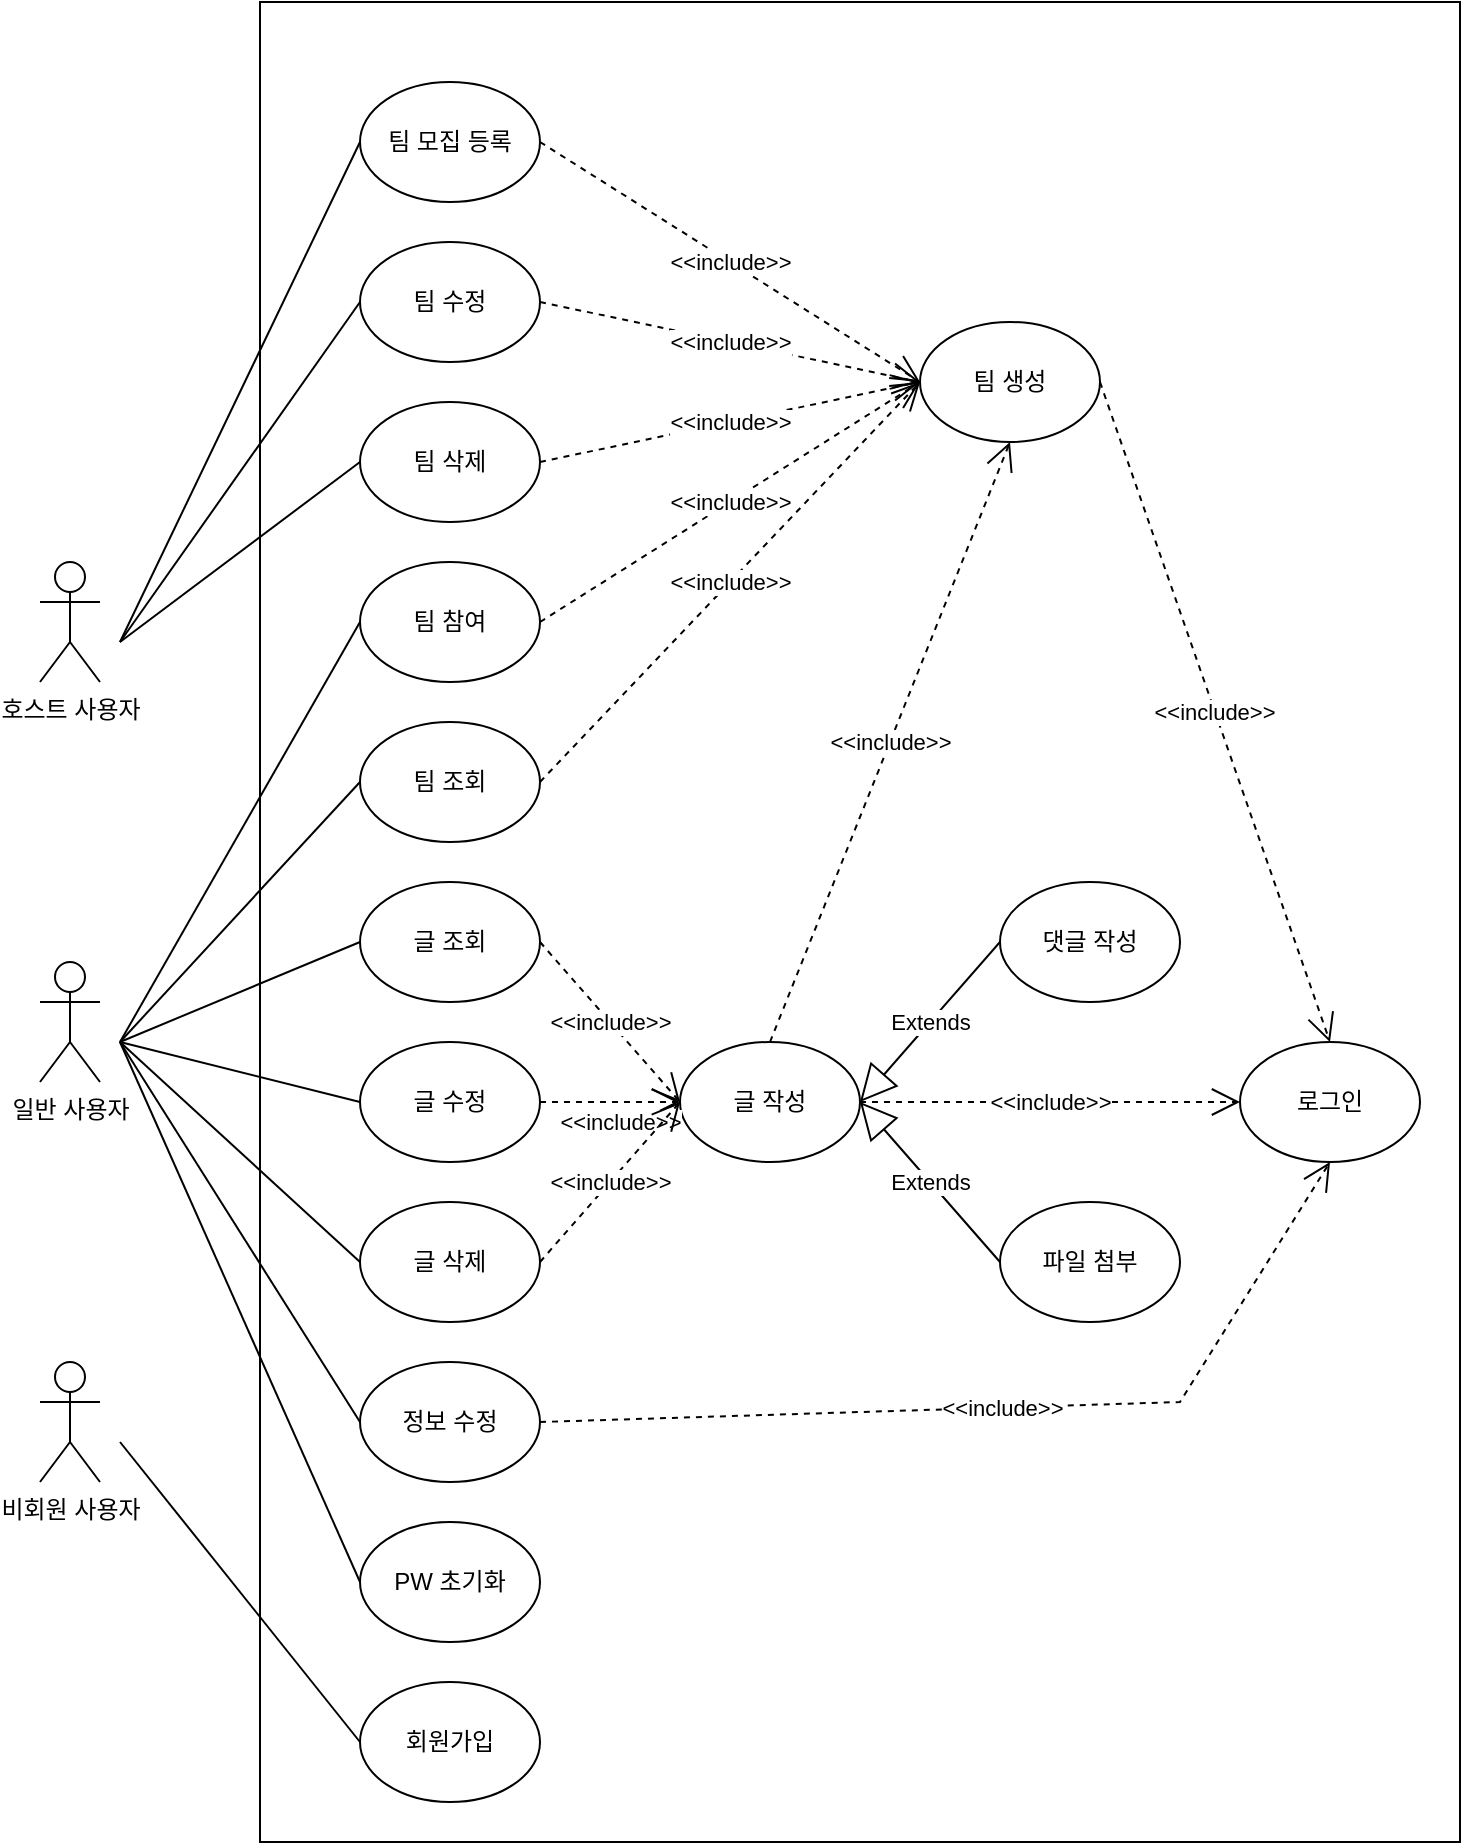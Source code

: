 <mxfile version="17.4.5" type="device"><diagram id="d-aLvtSmahIKUyqbsqfC" name="Page-1"><mxGraphModel dx="2165" dy="2167" grid="1" gridSize="10" guides="1" tooltips="1" connect="1" arrows="1" fold="1" page="1" pageScale="1" pageWidth="850" pageHeight="1100" math="0" shadow="0"><root><mxCell id="0"/><mxCell id="1" parent="0"/><mxCell id="axJi0yU7iJxvWqIEgkTL-68" value="" style="rounded=0;whiteSpace=wrap;html=1;" vertex="1" parent="1"><mxGeometry x="30" y="-200" width="600" height="920" as="geometry"/></mxCell><mxCell id="axJi0yU7iJxvWqIEgkTL-1" value="일반 사용자" style="shape=umlActor;verticalLabelPosition=bottom;verticalAlign=top;html=1;outlineConnect=0;" vertex="1" parent="1"><mxGeometry x="-80" y="280" width="30" height="60" as="geometry"/></mxCell><mxCell id="axJi0yU7iJxvWqIEgkTL-2" value="회원가입" style="ellipse;whiteSpace=wrap;html=1;" vertex="1" parent="1"><mxGeometry x="80" y="640" width="90" height="60" as="geometry"/></mxCell><mxCell id="axJi0yU7iJxvWqIEgkTL-3" value="로그인" style="ellipse;whiteSpace=wrap;html=1;" vertex="1" parent="1"><mxGeometry x="520" y="320" width="90" height="60" as="geometry"/></mxCell><mxCell id="axJi0yU7iJxvWqIEgkTL-4" value="PW 초기화" style="ellipse;whiteSpace=wrap;html=1;" vertex="1" parent="1"><mxGeometry x="80" y="560" width="90" height="60" as="geometry"/></mxCell><mxCell id="axJi0yU7iJxvWqIEgkTL-5" value="팀 조회" style="ellipse;whiteSpace=wrap;html=1;" vertex="1" parent="1"><mxGeometry x="80" y="160" width="90" height="60" as="geometry"/></mxCell><mxCell id="axJi0yU7iJxvWqIEgkTL-6" value="팀 참여" style="ellipse;whiteSpace=wrap;html=1;" vertex="1" parent="1"><mxGeometry x="80" y="80" width="90" height="60" as="geometry"/></mxCell><mxCell id="axJi0yU7iJxvWqIEgkTL-7" value="팀 생성" style="ellipse;whiteSpace=wrap;html=1;" vertex="1" parent="1"><mxGeometry x="360" y="-40" width="90" height="60" as="geometry"/></mxCell><mxCell id="axJi0yU7iJxvWqIEgkTL-8" value="글 작성" style="ellipse;whiteSpace=wrap;html=1;" vertex="1" parent="1"><mxGeometry x="240" y="320" width="90" height="60" as="geometry"/></mxCell><mxCell id="axJi0yU7iJxvWqIEgkTL-9" value="댓글 작성" style="ellipse;whiteSpace=wrap;html=1;" vertex="1" parent="1"><mxGeometry x="400" y="240" width="90" height="60" as="geometry"/></mxCell><mxCell id="axJi0yU7iJxvWqIEgkTL-10" value="파일 첨부" style="ellipse;whiteSpace=wrap;html=1;" vertex="1" parent="1"><mxGeometry x="400" y="400" width="90" height="60" as="geometry"/></mxCell><mxCell id="axJi0yU7iJxvWqIEgkTL-11" value="정보 수정" style="ellipse;whiteSpace=wrap;html=1;" vertex="1" parent="1"><mxGeometry x="80" y="480" width="90" height="60" as="geometry"/></mxCell><mxCell id="axJi0yU7iJxvWqIEgkTL-13" value="글 조회" style="ellipse;whiteSpace=wrap;html=1;" vertex="1" parent="1"><mxGeometry x="80" y="240" width="90" height="60" as="geometry"/></mxCell><mxCell id="axJi0yU7iJxvWqIEgkTL-14" value="글 수정" style="ellipse;whiteSpace=wrap;html=1;" vertex="1" parent="1"><mxGeometry x="80" y="320" width="90" height="60" as="geometry"/></mxCell><mxCell id="axJi0yU7iJxvWqIEgkTL-15" value="팀 삭제" style="ellipse;whiteSpace=wrap;html=1;" vertex="1" parent="1"><mxGeometry x="80" width="90" height="60" as="geometry"/></mxCell><mxCell id="axJi0yU7iJxvWqIEgkTL-20" value="&amp;lt;&amp;lt;include&amp;gt;&amp;gt;" style="endArrow=open;endSize=12;dashed=1;html=1;rounded=0;exitX=1;exitY=0.5;exitDx=0;exitDy=0;" edge="1" parent="1" source="axJi0yU7iJxvWqIEgkTL-8" target="axJi0yU7iJxvWqIEgkTL-3"><mxGeometry width="160" relative="1" as="geometry"><mxPoint x="480" y="410" as="sourcePoint"/><mxPoint x="640" y="410" as="targetPoint"/></mxGeometry></mxCell><mxCell id="axJi0yU7iJxvWqIEgkTL-22" value="&amp;lt;&amp;lt;include&amp;gt;&amp;gt;" style="endArrow=open;endSize=12;dashed=1;html=1;rounded=0;exitX=1;exitY=0.5;exitDx=0;exitDy=0;entryX=0;entryY=0.5;entryDx=0;entryDy=0;" edge="1" parent="1" source="axJi0yU7iJxvWqIEgkTL-32" target="axJi0yU7iJxvWqIEgkTL-7"><mxGeometry width="160" relative="1" as="geometry"><mxPoint x="380" y="30" as="sourcePoint"/><mxPoint x="540" y="30" as="targetPoint"/></mxGeometry></mxCell><mxCell id="axJi0yU7iJxvWqIEgkTL-23" value="Extends" style="endArrow=block;endSize=16;endFill=0;html=1;rounded=0;exitX=0;exitY=0.5;exitDx=0;exitDy=0;entryX=1;entryY=0.5;entryDx=0;entryDy=0;" edge="1" parent="1" source="axJi0yU7iJxvWqIEgkTL-9" target="axJi0yU7iJxvWqIEgkTL-8"><mxGeometry width="160" relative="1" as="geometry"><mxPoint x="300" y="410" as="sourcePoint"/><mxPoint x="330" y="280" as="targetPoint"/></mxGeometry></mxCell><mxCell id="axJi0yU7iJxvWqIEgkTL-24" value="Extends" style="endArrow=block;endSize=16;endFill=0;html=1;rounded=0;exitX=0;exitY=0.5;exitDx=0;exitDy=0;entryX=1;entryY=0.5;entryDx=0;entryDy=0;" edge="1" parent="1" source="axJi0yU7iJxvWqIEgkTL-10" target="axJi0yU7iJxvWqIEgkTL-8"><mxGeometry width="160" relative="1" as="geometry"><mxPoint x="280" y="440" as="sourcePoint"/><mxPoint x="310" y="430" as="targetPoint"/></mxGeometry></mxCell><mxCell id="axJi0yU7iJxvWqIEgkTL-28" value="&amp;lt;&amp;lt;include&amp;gt;&amp;gt;" style="endArrow=open;endSize=12;dashed=1;html=1;rounded=0;exitX=1;exitY=0.5;exitDx=0;exitDy=0;entryX=0.5;entryY=1;entryDx=0;entryDy=0;" edge="1" parent="1" source="axJi0yU7iJxvWqIEgkTL-11" target="axJi0yU7iJxvWqIEgkTL-3"><mxGeometry width="160" relative="1" as="geometry"><mxPoint x="300" y="520" as="sourcePoint"/><mxPoint x="535" y="390" as="targetPoint"/><Array as="points"><mxPoint x="490" y="500"/></Array></mxGeometry></mxCell><mxCell id="axJi0yU7iJxvWqIEgkTL-31" value="글 삭제" style="ellipse;whiteSpace=wrap;html=1;" vertex="1" parent="1"><mxGeometry x="80" y="400" width="90" height="60" as="geometry"/></mxCell><mxCell id="axJi0yU7iJxvWqIEgkTL-32" value="팀 수정" style="ellipse;whiteSpace=wrap;html=1;" vertex="1" parent="1"><mxGeometry x="80" y="-80" width="90" height="60" as="geometry"/></mxCell><mxCell id="axJi0yU7iJxvWqIEgkTL-33" value="호스트 사용자" style="shape=umlActor;verticalLabelPosition=bottom;verticalAlign=top;html=1;outlineConnect=0;" vertex="1" parent="1"><mxGeometry x="-80" y="80" width="30" height="60" as="geometry"/></mxCell><mxCell id="axJi0yU7iJxvWqIEgkTL-39" value="&amp;lt;&amp;lt;include&amp;gt;&amp;gt;" style="endArrow=open;endSize=12;dashed=1;html=1;rounded=0;exitX=1;exitY=0.5;exitDx=0;exitDy=0;entryX=0;entryY=0.5;entryDx=0;entryDy=0;" edge="1" parent="1" source="axJi0yU7iJxvWqIEgkTL-15" target="axJi0yU7iJxvWqIEgkTL-7"><mxGeometry width="160" relative="1" as="geometry"><mxPoint x="180" y="-40" as="sourcePoint"/><mxPoint x="223.18" y="-21.213" as="targetPoint"/></mxGeometry></mxCell><mxCell id="axJi0yU7iJxvWqIEgkTL-40" value="&amp;lt;&amp;lt;include&amp;gt;&amp;gt;" style="endArrow=open;endSize=12;dashed=1;html=1;rounded=0;exitX=1;exitY=0.5;exitDx=0;exitDy=0;entryX=0.5;entryY=0;entryDx=0;entryDy=0;" edge="1" parent="1" source="axJi0yU7iJxvWqIEgkTL-7" target="axJi0yU7iJxvWqIEgkTL-3"><mxGeometry width="160" relative="1" as="geometry"><mxPoint x="190" y="-30" as="sourcePoint"/><mxPoint x="233.18" y="-11.213" as="targetPoint"/></mxGeometry></mxCell><mxCell id="axJi0yU7iJxvWqIEgkTL-41" value="팀 모집 등록" style="ellipse;whiteSpace=wrap;html=1;" vertex="1" parent="1"><mxGeometry x="80" y="-160" width="90" height="60" as="geometry"/></mxCell><mxCell id="axJi0yU7iJxvWqIEgkTL-42" value="&amp;lt;&amp;lt;include&amp;gt;&amp;gt;" style="endArrow=open;endSize=12;dashed=1;html=1;rounded=0;exitX=1;exitY=0.5;exitDx=0;exitDy=0;" edge="1" parent="1" source="axJi0yU7iJxvWqIEgkTL-41"><mxGeometry width="160" relative="1" as="geometry"><mxPoint x="180" y="-40" as="sourcePoint"/><mxPoint x="360" y="-10" as="targetPoint"/></mxGeometry></mxCell><mxCell id="axJi0yU7iJxvWqIEgkTL-43" value="&amp;lt;&amp;lt;include&amp;gt;&amp;gt;" style="endArrow=open;endSize=12;dashed=1;html=1;rounded=0;exitX=1;exitY=0.5;exitDx=0;exitDy=0;entryX=0;entryY=0.5;entryDx=0;entryDy=0;" edge="1" parent="1" source="axJi0yU7iJxvWqIEgkTL-6" target="axJi0yU7iJxvWqIEgkTL-7"><mxGeometry width="160" relative="1" as="geometry"><mxPoint x="190" y="-30" as="sourcePoint"/><mxPoint x="380" y="10" as="targetPoint"/></mxGeometry></mxCell><mxCell id="axJi0yU7iJxvWqIEgkTL-44" value="&amp;lt;&amp;lt;include&amp;gt;&amp;gt;" style="endArrow=open;endSize=12;dashed=1;html=1;rounded=0;exitX=1;exitY=0.5;exitDx=0;exitDy=0;entryX=0;entryY=0.5;entryDx=0;entryDy=0;" edge="1" parent="1" source="axJi0yU7iJxvWqIEgkTL-5" target="axJi0yU7iJxvWqIEgkTL-7"><mxGeometry width="160" relative="1" as="geometry"><mxPoint x="200" y="-20" as="sourcePoint"/><mxPoint x="390" y="20" as="targetPoint"/></mxGeometry></mxCell><mxCell id="axJi0yU7iJxvWqIEgkTL-45" value="&amp;lt;&amp;lt;include&amp;gt;&amp;gt;" style="endArrow=open;endSize=12;dashed=1;html=1;rounded=0;entryX=0;entryY=0.5;entryDx=0;entryDy=0;" edge="1" parent="1" source="axJi0yU7iJxvWqIEgkTL-14" target="axJi0yU7iJxvWqIEgkTL-8"><mxGeometry x="0.143" y="-10" width="160" relative="1" as="geometry"><mxPoint x="180" y="200" as="sourcePoint"/><mxPoint x="370" as="targetPoint"/><mxPoint as="offset"/></mxGeometry></mxCell><mxCell id="axJi0yU7iJxvWqIEgkTL-46" value="비회원 사용자" style="shape=umlActor;verticalLabelPosition=bottom;verticalAlign=top;html=1;outlineConnect=0;" vertex="1" parent="1"><mxGeometry x="-80" y="480" width="30" height="60" as="geometry"/></mxCell><mxCell id="axJi0yU7iJxvWqIEgkTL-48" value="" style="endArrow=none;html=1;rounded=0;entryX=0;entryY=0.5;entryDx=0;entryDy=0;" edge="1" parent="1" target="axJi0yU7iJxvWqIEgkTL-2"><mxGeometry width="50" height="50" relative="1" as="geometry"><mxPoint x="-40" y="520" as="sourcePoint"/><mxPoint x="110" y="320" as="targetPoint"/></mxGeometry></mxCell><mxCell id="axJi0yU7iJxvWqIEgkTL-49" value="&amp;lt;&amp;lt;include&amp;gt;&amp;gt;" style="endArrow=open;endSize=12;dashed=1;html=1;rounded=0;exitX=1;exitY=0.5;exitDx=0;exitDy=0;entryX=0;entryY=0.5;entryDx=0;entryDy=0;" edge="1" parent="1" source="axJi0yU7iJxvWqIEgkTL-13" target="axJi0yU7iJxvWqIEgkTL-8"><mxGeometry width="160" relative="1" as="geometry"><mxPoint x="180.0" y="280" as="sourcePoint"/><mxPoint x="250" y="360" as="targetPoint"/></mxGeometry></mxCell><mxCell id="axJi0yU7iJxvWqIEgkTL-51" value="&amp;lt;&amp;lt;include&amp;gt;&amp;gt;" style="endArrow=open;endSize=12;dashed=1;html=1;rounded=0;exitX=1;exitY=0.5;exitDx=0;exitDy=0;" edge="1" parent="1" source="axJi0yU7iJxvWqIEgkTL-31"><mxGeometry width="160" relative="1" as="geometry"><mxPoint x="190.0" y="290" as="sourcePoint"/><mxPoint x="240" y="350" as="targetPoint"/></mxGeometry></mxCell><mxCell id="axJi0yU7iJxvWqIEgkTL-52" value="&amp;lt;&amp;lt;include&amp;gt;&amp;gt;" style="endArrow=open;endSize=12;dashed=1;html=1;rounded=0;exitX=0.5;exitY=0;exitDx=0;exitDy=0;entryX=0.5;entryY=1;entryDx=0;entryDy=0;" edge="1" parent="1" source="axJi0yU7iJxvWqIEgkTL-8" target="axJi0yU7iJxvWqIEgkTL-7"><mxGeometry width="160" relative="1" as="geometry"><mxPoint x="180.0" y="280" as="sourcePoint"/><mxPoint x="250" y="360" as="targetPoint"/></mxGeometry></mxCell><mxCell id="axJi0yU7iJxvWqIEgkTL-53" value="" style="endArrow=none;html=1;rounded=0;entryX=0;entryY=0.5;entryDx=0;entryDy=0;" edge="1" parent="1" target="axJi0yU7iJxvWqIEgkTL-4"><mxGeometry width="50" height="50" relative="1" as="geometry"><mxPoint x="-40" y="320" as="sourcePoint"/><mxPoint x="90.0" y="680" as="targetPoint"/></mxGeometry></mxCell><mxCell id="axJi0yU7iJxvWqIEgkTL-54" value="" style="endArrow=none;html=1;rounded=0;entryX=0;entryY=0.5;entryDx=0;entryDy=0;" edge="1" parent="1" target="axJi0yU7iJxvWqIEgkTL-11"><mxGeometry width="50" height="50" relative="1" as="geometry"><mxPoint x="-40" y="320" as="sourcePoint"/><mxPoint x="90.0" y="600" as="targetPoint"/></mxGeometry></mxCell><mxCell id="axJi0yU7iJxvWqIEgkTL-55" value="" style="endArrow=none;html=1;rounded=0;entryX=0;entryY=0.5;entryDx=0;entryDy=0;" edge="1" parent="1" target="axJi0yU7iJxvWqIEgkTL-31"><mxGeometry width="50" height="50" relative="1" as="geometry"><mxPoint x="-40" y="320" as="sourcePoint"/><mxPoint x="90.0" y="520" as="targetPoint"/></mxGeometry></mxCell><mxCell id="axJi0yU7iJxvWqIEgkTL-56" value="" style="endArrow=none;html=1;rounded=0;entryX=0;entryY=0.5;entryDx=0;entryDy=0;" edge="1" parent="1" target="axJi0yU7iJxvWqIEgkTL-14"><mxGeometry width="50" height="50" relative="1" as="geometry"><mxPoint x="-40" y="320" as="sourcePoint"/><mxPoint x="90.0" y="440" as="targetPoint"/></mxGeometry></mxCell><mxCell id="axJi0yU7iJxvWqIEgkTL-57" value="" style="endArrow=none;html=1;rounded=0;entryX=0;entryY=0.5;entryDx=0;entryDy=0;" edge="1" parent="1" target="axJi0yU7iJxvWqIEgkTL-13"><mxGeometry width="50" height="50" relative="1" as="geometry"><mxPoint x="-40" y="320" as="sourcePoint"/><mxPoint x="90.0" y="360" as="targetPoint"/></mxGeometry></mxCell><mxCell id="axJi0yU7iJxvWqIEgkTL-58" value="" style="endArrow=none;html=1;rounded=0;entryX=0;entryY=0.5;entryDx=0;entryDy=0;" edge="1" parent="1" target="axJi0yU7iJxvWqIEgkTL-5"><mxGeometry width="50" height="50" relative="1" as="geometry"><mxPoint x="-40" y="320" as="sourcePoint"/><mxPoint x="90.0" y="280" as="targetPoint"/></mxGeometry></mxCell><mxCell id="axJi0yU7iJxvWqIEgkTL-59" value="" style="endArrow=none;html=1;rounded=0;entryX=0;entryY=0.5;entryDx=0;entryDy=0;" edge="1" parent="1" target="axJi0yU7iJxvWqIEgkTL-6"><mxGeometry width="50" height="50" relative="1" as="geometry"><mxPoint x="-40" y="320" as="sourcePoint"/><mxPoint x="90.0" y="200" as="targetPoint"/></mxGeometry></mxCell><mxCell id="axJi0yU7iJxvWqIEgkTL-60" value="" style="endArrow=none;html=1;rounded=0;entryX=0;entryY=0.5;entryDx=0;entryDy=0;" edge="1" parent="1" target="axJi0yU7iJxvWqIEgkTL-15"><mxGeometry width="50" height="50" relative="1" as="geometry"><mxPoint x="-40" y="120" as="sourcePoint"/><mxPoint x="100.0" y="210" as="targetPoint"/></mxGeometry></mxCell><mxCell id="axJi0yU7iJxvWqIEgkTL-61" value="" style="endArrow=none;html=1;rounded=0;entryX=0;entryY=0.5;entryDx=0;entryDy=0;" edge="1" parent="1" target="axJi0yU7iJxvWqIEgkTL-32"><mxGeometry width="50" height="50" relative="1" as="geometry"><mxPoint x="-40" y="120" as="sourcePoint"/><mxPoint x="90.0" y="40" as="targetPoint"/></mxGeometry></mxCell><mxCell id="axJi0yU7iJxvWqIEgkTL-62" value="" style="endArrow=none;html=1;rounded=0;entryX=0;entryY=0.5;entryDx=0;entryDy=0;" edge="1" parent="1" target="axJi0yU7iJxvWqIEgkTL-41"><mxGeometry width="50" height="50" relative="1" as="geometry"><mxPoint x="-40" y="120" as="sourcePoint"/><mxPoint x="90.0" y="-40" as="targetPoint"/></mxGeometry></mxCell></root></mxGraphModel></diagram></mxfile>